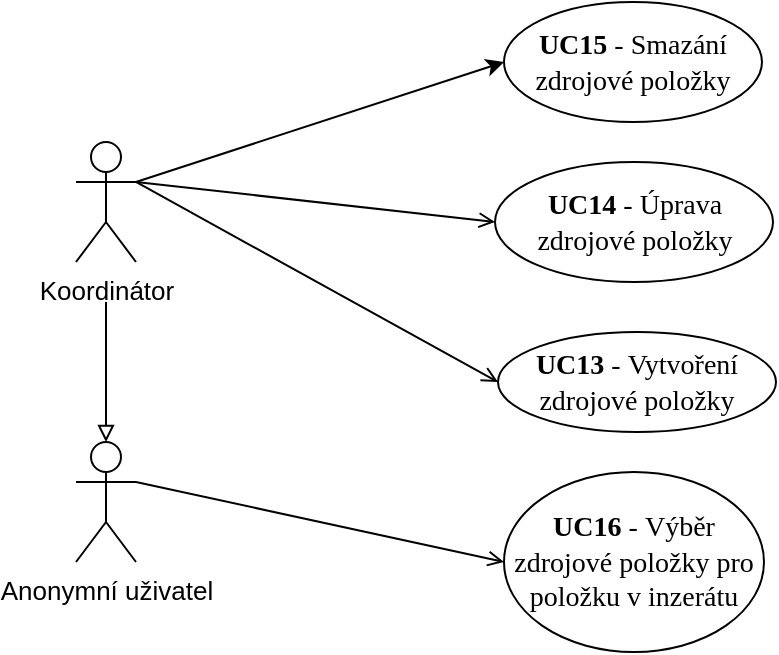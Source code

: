 <mxfile version="20.7.4" type="device"><diagram id="JkZsmNrZyV-92f99cQ_1" name="Page-1"><mxGraphModel dx="1418" dy="828" grid="1" gridSize="10" guides="1" tooltips="1" connect="1" arrows="1" fold="1" page="1" pageScale="1" pageWidth="827" pageHeight="1169" math="0" shadow="0"><root><mxCell id="0"/><mxCell id="1" parent="0"/><mxCell id="qtBJiTT3AmvQE1Krtbr1-2" value="Anonymní uživatel" style="shape=umlActor;verticalLabelPosition=bottom;verticalAlign=top;html=1;outlineConnect=0;fontSize=13;" parent="1" vertex="1"><mxGeometry x="110" y="260" width="30" height="60" as="geometry"/></mxCell><mxCell id="7XVvorD3NYkGVHV2Zw1H-11" style="edgeStyle=none;rounded=0;orthogonalLoop=1;jettySize=auto;html=1;exitX=1;exitY=0.333;exitDx=0;exitDy=0;exitPerimeter=0;entryX=0;entryY=0.5;entryDx=0;entryDy=0;endArrow=open;endFill=0;" parent="1" source="qtBJiTT3AmvQE1Krtbr1-2" target="7XVvorD3NYkGVHV2Zw1H-10" edge="1"><mxGeometry relative="1" as="geometry"/></mxCell><mxCell id="7XVvorD3NYkGVHV2Zw1H-17" style="edgeStyle=none;rounded=0;orthogonalLoop=1;jettySize=auto;html=1;exitX=1;exitY=0.333;exitDx=0;exitDy=0;exitPerimeter=0;entryX=0;entryY=0.5;entryDx=0;entryDy=0;endArrow=open;endFill=0;" parent="1" source="qtBJiTT3AmvQE1Krtbr1-6" target="7XVvorD3NYkGVHV2Zw1H-12" edge="1"><mxGeometry relative="1" as="geometry"/></mxCell><mxCell id="7XVvorD3NYkGVHV2Zw1H-18" style="edgeStyle=none;rounded=0;orthogonalLoop=1;jettySize=auto;html=1;exitX=1;exitY=0.333;exitDx=0;exitDy=0;exitPerimeter=0;entryX=0;entryY=0.5;entryDx=0;entryDy=0;endArrow=open;endFill=0;" parent="1" source="qtBJiTT3AmvQE1Krtbr1-6" target="7XVvorD3NYkGVHV2Zw1H-14" edge="1"><mxGeometry relative="1" as="geometry"/></mxCell><mxCell id="pwMEj_A59L6zENElOb9E-3" style="rounded=0;orthogonalLoop=1;jettySize=auto;html=1;exitX=1;exitY=0.333;exitDx=0;exitDy=0;exitPerimeter=0;entryX=0;entryY=0.5;entryDx=0;entryDy=0;" parent="1" source="qtBJiTT3AmvQE1Krtbr1-6" target="pwMEj_A59L6zENElOb9E-2" edge="1"><mxGeometry relative="1" as="geometry"/></mxCell><mxCell id="qtBJiTT3AmvQE1Krtbr1-6" value="Koordinátor" style="shape=umlActor;verticalLabelPosition=bottom;verticalAlign=top;html=1;outlineConnect=0;fontSize=13;" parent="1" vertex="1"><mxGeometry x="110" y="110" width="30" height="60" as="geometry"/></mxCell><mxCell id="qtBJiTT3AmvQE1Krtbr1-28" style="edgeStyle=none;rounded=0;orthogonalLoop=1;jettySize=auto;html=1;endArrow=block;endFill=0;entryX=0.5;entryY=0;entryDx=0;entryDy=0;entryPerimeter=0;" parent="1" target="qtBJiTT3AmvQE1Krtbr1-2" edge="1"><mxGeometry relative="1" as="geometry"><mxPoint x="125" y="190" as="targetPoint"/><mxPoint x="125" y="190" as="sourcePoint"/></mxGeometry></mxCell><mxCell id="7XVvorD3NYkGVHV2Zw1H-10" value="&lt;span dir=&quot;ltr&quot; role=&quot;presentation&quot; style=&quot;left: 182.806px; top: 505.496px; font-size: 14px; font-family: serif; transform: scaleX(1.244);&quot;&gt;&lt;b style=&quot;font-size: 14px;&quot;&gt;UC16&amp;nbsp;&lt;/b&gt;-&amp;nbsp;&lt;/span&gt;&lt;span dir=&quot;ltr&quot; role=&quot;presentation&quot; style=&quot;left: 182.806px; top: 722.004px; font-size: 14px; font-family: serif; transform: scaleX(1.24);&quot;&gt;Výběr zdrojové položky pro položku v inzerátu&lt;/span&gt;" style="ellipse;whiteSpace=wrap;html=1;fontSize=14;" parent="1" vertex="1"><mxGeometry x="324" y="275" width="130" height="90" as="geometry"/></mxCell><mxCell id="7XVvorD3NYkGVHV2Zw1H-12" value="&lt;span dir=&quot;ltr&quot; role=&quot;presentation&quot; style=&quot;left: 182.806px; top: 505.496px; font-size: 14px; font-family: serif; transform: scaleX(1.244);&quot;&gt;&lt;b style=&quot;font-size: 14px;&quot;&gt;UC13&amp;nbsp;&lt;/b&gt;-&amp;nbsp;&lt;/span&gt;&lt;span dir=&quot;ltr&quot; role=&quot;presentation&quot; style=&quot;left: 182.806px; top: 798.806px; font-size: 14px; font-family: serif; transform: scaleX(1.246);&quot;&gt;Vytvoření zdrojové položky&lt;/span&gt;" style="ellipse;whiteSpace=wrap;html=1;fontSize=14;" parent="1" vertex="1"><mxGeometry x="321" y="205" width="139" height="50" as="geometry"/></mxCell><mxCell id="7XVvorD3NYkGVHV2Zw1H-14" value="&lt;span dir=&quot;ltr&quot; role=&quot;presentation&quot; style=&quot;left: 182.806px; top: 505.496px; font-size: 14px; font-family: serif; transform: scaleX(1.244);&quot;&gt;&lt;b style=&quot;font-size: 14px;&quot;&gt;UC14&amp;nbsp;&lt;/b&gt;-&amp;nbsp;&lt;/span&gt;&lt;span dir=&quot;ltr&quot; role=&quot;presentation&quot; style=&quot;left: 182.806px; top: 798.806px; font-size: 14px; font-family: serif; transform: scaleX(1.246);&quot;&gt;Úprava zdrojové položky&lt;/span&gt;" style="ellipse;whiteSpace=wrap;html=1;fontSize=14;" parent="1" vertex="1"><mxGeometry x="319.5" y="120" width="139" height="60" as="geometry"/></mxCell><mxCell id="pwMEj_A59L6zENElOb9E-2" value="&lt;span dir=&quot;ltr&quot; role=&quot;presentation&quot; style=&quot;left: 182.806px; top: 505.496px; font-size: 14px; font-family: serif; transform: scaleX(1.244);&quot;&gt;&lt;b style=&quot;font-size: 14px;&quot;&gt;UC15&amp;nbsp;&lt;/b&gt;-&amp;nbsp;&lt;/span&gt;&lt;span dir=&quot;ltr&quot; role=&quot;presentation&quot; style=&quot;left: 182.806px; top: 798.806px; font-size: 14px; font-family: serif; transform: scaleX(1.246);&quot;&gt;Smazání zdrojové položky&lt;/span&gt;" style="ellipse;whiteSpace=wrap;html=1;fontSize=14;" parent="1" vertex="1"><mxGeometry x="324" y="40" width="129" height="60" as="geometry"/></mxCell></root></mxGraphModel></diagram></mxfile>